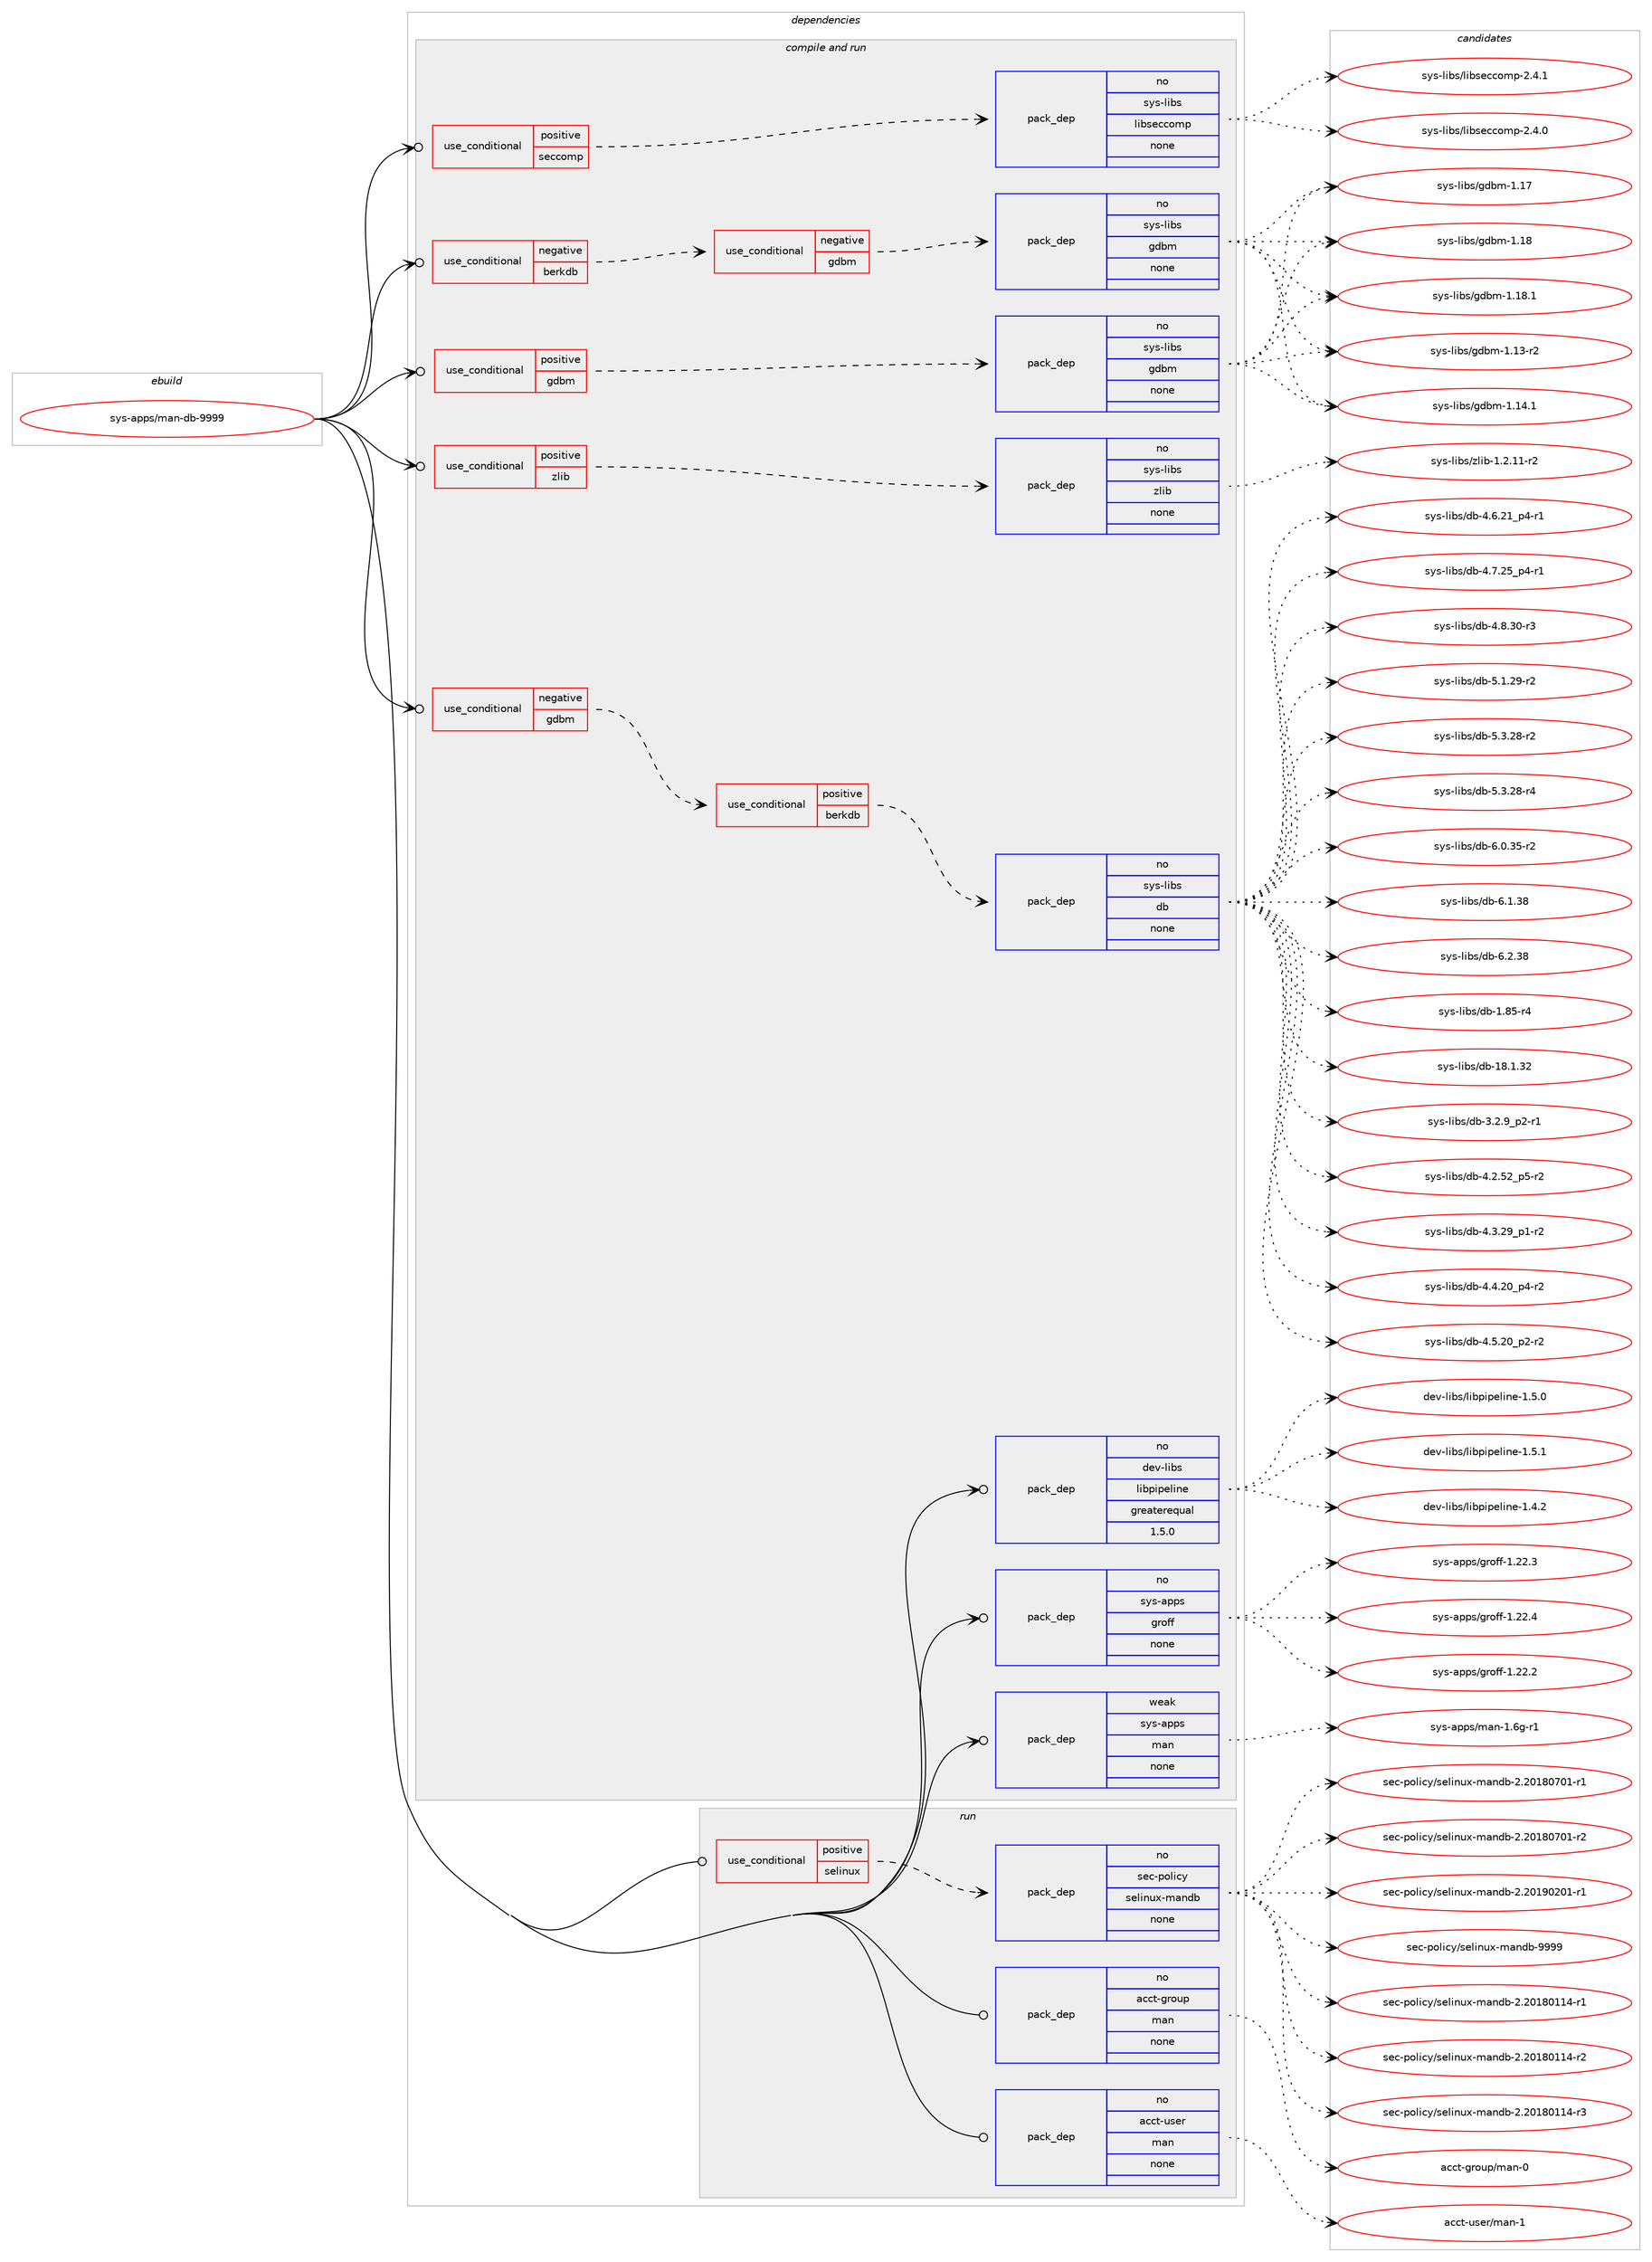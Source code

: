 digraph prolog {

# *************
# Graph options
# *************

newrank=true;
concentrate=true;
compound=true;
graph [rankdir=LR,fontname=Helvetica,fontsize=10,ranksep=1.5];#, ranksep=2.5, nodesep=0.2];
edge  [arrowhead=vee];
node  [fontname=Helvetica,fontsize=10];

# **********
# The ebuild
# **********

subgraph cluster_leftcol {
color=gray;
rank=same;
label=<<i>ebuild</i>>;
id [label="sys-apps/man-db-9999", color=red, width=4, href="../sys-apps/man-db-9999.svg"];
}

# ****************
# The dependencies
# ****************

subgraph cluster_midcol {
color=gray;
label=<<i>dependencies</i>>;
subgraph cluster_compile {
fillcolor="#eeeeee";
style=filled;
label=<<i>compile</i>>;
}
subgraph cluster_compileandrun {
fillcolor="#eeeeee";
style=filled;
label=<<i>compile and run</i>>;
subgraph cond211052 {
dependency876317 [label=<<TABLE BORDER="0" CELLBORDER="1" CELLSPACING="0" CELLPADDING="4"><TR><TD ROWSPAN="3" CELLPADDING="10">use_conditional</TD></TR><TR><TD>negative</TD></TR><TR><TD>berkdb</TD></TR></TABLE>>, shape=none, color=red];
subgraph cond211053 {
dependency876318 [label=<<TABLE BORDER="0" CELLBORDER="1" CELLSPACING="0" CELLPADDING="4"><TR><TD ROWSPAN="3" CELLPADDING="10">use_conditional</TD></TR><TR><TD>negative</TD></TR><TR><TD>gdbm</TD></TR></TABLE>>, shape=none, color=red];
subgraph pack649905 {
dependency876319 [label=<<TABLE BORDER="0" CELLBORDER="1" CELLSPACING="0" CELLPADDING="4" WIDTH="220"><TR><TD ROWSPAN="6" CELLPADDING="30">pack_dep</TD></TR><TR><TD WIDTH="110">no</TD></TR><TR><TD>sys-libs</TD></TR><TR><TD>gdbm</TD></TR><TR><TD>none</TD></TR><TR><TD></TD></TR></TABLE>>, shape=none, color=blue];
}
dependency876318:e -> dependency876319:w [weight=20,style="dashed",arrowhead="vee"];
}
dependency876317:e -> dependency876318:w [weight=20,style="dashed",arrowhead="vee"];
}
id:e -> dependency876317:w [weight=20,style="solid",arrowhead="odotvee"];
subgraph cond211054 {
dependency876320 [label=<<TABLE BORDER="0" CELLBORDER="1" CELLSPACING="0" CELLPADDING="4"><TR><TD ROWSPAN="3" CELLPADDING="10">use_conditional</TD></TR><TR><TD>negative</TD></TR><TR><TD>gdbm</TD></TR></TABLE>>, shape=none, color=red];
subgraph cond211055 {
dependency876321 [label=<<TABLE BORDER="0" CELLBORDER="1" CELLSPACING="0" CELLPADDING="4"><TR><TD ROWSPAN="3" CELLPADDING="10">use_conditional</TD></TR><TR><TD>positive</TD></TR><TR><TD>berkdb</TD></TR></TABLE>>, shape=none, color=red];
subgraph pack649906 {
dependency876322 [label=<<TABLE BORDER="0" CELLBORDER="1" CELLSPACING="0" CELLPADDING="4" WIDTH="220"><TR><TD ROWSPAN="6" CELLPADDING="30">pack_dep</TD></TR><TR><TD WIDTH="110">no</TD></TR><TR><TD>sys-libs</TD></TR><TR><TD>db</TD></TR><TR><TD>none</TD></TR><TR><TD></TD></TR></TABLE>>, shape=none, color=blue];
}
dependency876321:e -> dependency876322:w [weight=20,style="dashed",arrowhead="vee"];
}
dependency876320:e -> dependency876321:w [weight=20,style="dashed",arrowhead="vee"];
}
id:e -> dependency876320:w [weight=20,style="solid",arrowhead="odotvee"];
subgraph cond211056 {
dependency876323 [label=<<TABLE BORDER="0" CELLBORDER="1" CELLSPACING="0" CELLPADDING="4"><TR><TD ROWSPAN="3" CELLPADDING="10">use_conditional</TD></TR><TR><TD>positive</TD></TR><TR><TD>gdbm</TD></TR></TABLE>>, shape=none, color=red];
subgraph pack649907 {
dependency876324 [label=<<TABLE BORDER="0" CELLBORDER="1" CELLSPACING="0" CELLPADDING="4" WIDTH="220"><TR><TD ROWSPAN="6" CELLPADDING="30">pack_dep</TD></TR><TR><TD WIDTH="110">no</TD></TR><TR><TD>sys-libs</TD></TR><TR><TD>gdbm</TD></TR><TR><TD>none</TD></TR><TR><TD></TD></TR></TABLE>>, shape=none, color=blue];
}
dependency876323:e -> dependency876324:w [weight=20,style="dashed",arrowhead="vee"];
}
id:e -> dependency876323:w [weight=20,style="solid",arrowhead="odotvee"];
subgraph cond211057 {
dependency876325 [label=<<TABLE BORDER="0" CELLBORDER="1" CELLSPACING="0" CELLPADDING="4"><TR><TD ROWSPAN="3" CELLPADDING="10">use_conditional</TD></TR><TR><TD>positive</TD></TR><TR><TD>seccomp</TD></TR></TABLE>>, shape=none, color=red];
subgraph pack649908 {
dependency876326 [label=<<TABLE BORDER="0" CELLBORDER="1" CELLSPACING="0" CELLPADDING="4" WIDTH="220"><TR><TD ROWSPAN="6" CELLPADDING="30">pack_dep</TD></TR><TR><TD WIDTH="110">no</TD></TR><TR><TD>sys-libs</TD></TR><TR><TD>libseccomp</TD></TR><TR><TD>none</TD></TR><TR><TD></TD></TR></TABLE>>, shape=none, color=blue];
}
dependency876325:e -> dependency876326:w [weight=20,style="dashed",arrowhead="vee"];
}
id:e -> dependency876325:w [weight=20,style="solid",arrowhead="odotvee"];
subgraph cond211058 {
dependency876327 [label=<<TABLE BORDER="0" CELLBORDER="1" CELLSPACING="0" CELLPADDING="4"><TR><TD ROWSPAN="3" CELLPADDING="10">use_conditional</TD></TR><TR><TD>positive</TD></TR><TR><TD>zlib</TD></TR></TABLE>>, shape=none, color=red];
subgraph pack649909 {
dependency876328 [label=<<TABLE BORDER="0" CELLBORDER="1" CELLSPACING="0" CELLPADDING="4" WIDTH="220"><TR><TD ROWSPAN="6" CELLPADDING="30">pack_dep</TD></TR><TR><TD WIDTH="110">no</TD></TR><TR><TD>sys-libs</TD></TR><TR><TD>zlib</TD></TR><TR><TD>none</TD></TR><TR><TD></TD></TR></TABLE>>, shape=none, color=blue];
}
dependency876327:e -> dependency876328:w [weight=20,style="dashed",arrowhead="vee"];
}
id:e -> dependency876327:w [weight=20,style="solid",arrowhead="odotvee"];
subgraph pack649910 {
dependency876329 [label=<<TABLE BORDER="0" CELLBORDER="1" CELLSPACING="0" CELLPADDING="4" WIDTH="220"><TR><TD ROWSPAN="6" CELLPADDING="30">pack_dep</TD></TR><TR><TD WIDTH="110">no</TD></TR><TR><TD>dev-libs</TD></TR><TR><TD>libpipeline</TD></TR><TR><TD>greaterequal</TD></TR><TR><TD>1.5.0</TD></TR></TABLE>>, shape=none, color=blue];
}
id:e -> dependency876329:w [weight=20,style="solid",arrowhead="odotvee"];
subgraph pack649911 {
dependency876330 [label=<<TABLE BORDER="0" CELLBORDER="1" CELLSPACING="0" CELLPADDING="4" WIDTH="220"><TR><TD ROWSPAN="6" CELLPADDING="30">pack_dep</TD></TR><TR><TD WIDTH="110">no</TD></TR><TR><TD>sys-apps</TD></TR><TR><TD>groff</TD></TR><TR><TD>none</TD></TR><TR><TD></TD></TR></TABLE>>, shape=none, color=blue];
}
id:e -> dependency876330:w [weight=20,style="solid",arrowhead="odotvee"];
subgraph pack649912 {
dependency876331 [label=<<TABLE BORDER="0" CELLBORDER="1" CELLSPACING="0" CELLPADDING="4" WIDTH="220"><TR><TD ROWSPAN="6" CELLPADDING="30">pack_dep</TD></TR><TR><TD WIDTH="110">weak</TD></TR><TR><TD>sys-apps</TD></TR><TR><TD>man</TD></TR><TR><TD>none</TD></TR><TR><TD></TD></TR></TABLE>>, shape=none, color=blue];
}
id:e -> dependency876331:w [weight=20,style="solid",arrowhead="odotvee"];
}
subgraph cluster_run {
fillcolor="#eeeeee";
style=filled;
label=<<i>run</i>>;
subgraph cond211059 {
dependency876332 [label=<<TABLE BORDER="0" CELLBORDER="1" CELLSPACING="0" CELLPADDING="4"><TR><TD ROWSPAN="3" CELLPADDING="10">use_conditional</TD></TR><TR><TD>positive</TD></TR><TR><TD>selinux</TD></TR></TABLE>>, shape=none, color=red];
subgraph pack649913 {
dependency876333 [label=<<TABLE BORDER="0" CELLBORDER="1" CELLSPACING="0" CELLPADDING="4" WIDTH="220"><TR><TD ROWSPAN="6" CELLPADDING="30">pack_dep</TD></TR><TR><TD WIDTH="110">no</TD></TR><TR><TD>sec-policy</TD></TR><TR><TD>selinux-mandb</TD></TR><TR><TD>none</TD></TR><TR><TD></TD></TR></TABLE>>, shape=none, color=blue];
}
dependency876332:e -> dependency876333:w [weight=20,style="dashed",arrowhead="vee"];
}
id:e -> dependency876332:w [weight=20,style="solid",arrowhead="odot"];
subgraph pack649914 {
dependency876334 [label=<<TABLE BORDER="0" CELLBORDER="1" CELLSPACING="0" CELLPADDING="4" WIDTH="220"><TR><TD ROWSPAN="6" CELLPADDING="30">pack_dep</TD></TR><TR><TD WIDTH="110">no</TD></TR><TR><TD>acct-group</TD></TR><TR><TD>man</TD></TR><TR><TD>none</TD></TR><TR><TD></TD></TR></TABLE>>, shape=none, color=blue];
}
id:e -> dependency876334:w [weight=20,style="solid",arrowhead="odot"];
subgraph pack649915 {
dependency876335 [label=<<TABLE BORDER="0" CELLBORDER="1" CELLSPACING="0" CELLPADDING="4" WIDTH="220"><TR><TD ROWSPAN="6" CELLPADDING="30">pack_dep</TD></TR><TR><TD WIDTH="110">no</TD></TR><TR><TD>acct-user</TD></TR><TR><TD>man</TD></TR><TR><TD>none</TD></TR><TR><TD></TD></TR></TABLE>>, shape=none, color=blue];
}
id:e -> dependency876335:w [weight=20,style="solid",arrowhead="odot"];
}
}

# **************
# The candidates
# **************

subgraph cluster_choices {
rank=same;
color=gray;
label=<<i>candidates</i>>;

subgraph choice649905 {
color=black;
nodesep=1;
choice1151211154510810598115471031009810945494649514511450 [label="sys-libs/gdbm-1.13-r2", color=red, width=4,href="../sys-libs/gdbm-1.13-r2.svg"];
choice1151211154510810598115471031009810945494649524649 [label="sys-libs/gdbm-1.14.1", color=red, width=4,href="../sys-libs/gdbm-1.14.1.svg"];
choice115121115451081059811547103100981094549464955 [label="sys-libs/gdbm-1.17", color=red, width=4,href="../sys-libs/gdbm-1.17.svg"];
choice115121115451081059811547103100981094549464956 [label="sys-libs/gdbm-1.18", color=red, width=4,href="../sys-libs/gdbm-1.18.svg"];
choice1151211154510810598115471031009810945494649564649 [label="sys-libs/gdbm-1.18.1", color=red, width=4,href="../sys-libs/gdbm-1.18.1.svg"];
dependency876319:e -> choice1151211154510810598115471031009810945494649514511450:w [style=dotted,weight="100"];
dependency876319:e -> choice1151211154510810598115471031009810945494649524649:w [style=dotted,weight="100"];
dependency876319:e -> choice115121115451081059811547103100981094549464955:w [style=dotted,weight="100"];
dependency876319:e -> choice115121115451081059811547103100981094549464956:w [style=dotted,weight="100"];
dependency876319:e -> choice1151211154510810598115471031009810945494649564649:w [style=dotted,weight="100"];
}
subgraph choice649906 {
color=black;
nodesep=1;
choice1151211154510810598115471009845494656534511452 [label="sys-libs/db-1.85-r4", color=red, width=4,href="../sys-libs/db-1.85-r4.svg"];
choice115121115451081059811547100984549564649465150 [label="sys-libs/db-18.1.32", color=red, width=4,href="../sys-libs/db-18.1.32.svg"];
choice1151211154510810598115471009845514650465795112504511449 [label="sys-libs/db-3.2.9_p2-r1", color=red, width=4,href="../sys-libs/db-3.2.9_p2-r1.svg"];
choice115121115451081059811547100984552465046535095112534511450 [label="sys-libs/db-4.2.52_p5-r2", color=red, width=4,href="../sys-libs/db-4.2.52_p5-r2.svg"];
choice115121115451081059811547100984552465146505795112494511450 [label="sys-libs/db-4.3.29_p1-r2", color=red, width=4,href="../sys-libs/db-4.3.29_p1-r2.svg"];
choice115121115451081059811547100984552465246504895112524511450 [label="sys-libs/db-4.4.20_p4-r2", color=red, width=4,href="../sys-libs/db-4.4.20_p4-r2.svg"];
choice115121115451081059811547100984552465346504895112504511450 [label="sys-libs/db-4.5.20_p2-r2", color=red, width=4,href="../sys-libs/db-4.5.20_p2-r2.svg"];
choice115121115451081059811547100984552465446504995112524511449 [label="sys-libs/db-4.6.21_p4-r1", color=red, width=4,href="../sys-libs/db-4.6.21_p4-r1.svg"];
choice115121115451081059811547100984552465546505395112524511449 [label="sys-libs/db-4.7.25_p4-r1", color=red, width=4,href="../sys-libs/db-4.7.25_p4-r1.svg"];
choice11512111545108105981154710098455246564651484511451 [label="sys-libs/db-4.8.30-r3", color=red, width=4,href="../sys-libs/db-4.8.30-r3.svg"];
choice11512111545108105981154710098455346494650574511450 [label="sys-libs/db-5.1.29-r2", color=red, width=4,href="../sys-libs/db-5.1.29-r2.svg"];
choice11512111545108105981154710098455346514650564511450 [label="sys-libs/db-5.3.28-r2", color=red, width=4,href="../sys-libs/db-5.3.28-r2.svg"];
choice11512111545108105981154710098455346514650564511452 [label="sys-libs/db-5.3.28-r4", color=red, width=4,href="../sys-libs/db-5.3.28-r4.svg"];
choice11512111545108105981154710098455446484651534511450 [label="sys-libs/db-6.0.35-r2", color=red, width=4,href="../sys-libs/db-6.0.35-r2.svg"];
choice1151211154510810598115471009845544649465156 [label="sys-libs/db-6.1.38", color=red, width=4,href="../sys-libs/db-6.1.38.svg"];
choice1151211154510810598115471009845544650465156 [label="sys-libs/db-6.2.38", color=red, width=4,href="../sys-libs/db-6.2.38.svg"];
dependency876322:e -> choice1151211154510810598115471009845494656534511452:w [style=dotted,weight="100"];
dependency876322:e -> choice115121115451081059811547100984549564649465150:w [style=dotted,weight="100"];
dependency876322:e -> choice1151211154510810598115471009845514650465795112504511449:w [style=dotted,weight="100"];
dependency876322:e -> choice115121115451081059811547100984552465046535095112534511450:w [style=dotted,weight="100"];
dependency876322:e -> choice115121115451081059811547100984552465146505795112494511450:w [style=dotted,weight="100"];
dependency876322:e -> choice115121115451081059811547100984552465246504895112524511450:w [style=dotted,weight="100"];
dependency876322:e -> choice115121115451081059811547100984552465346504895112504511450:w [style=dotted,weight="100"];
dependency876322:e -> choice115121115451081059811547100984552465446504995112524511449:w [style=dotted,weight="100"];
dependency876322:e -> choice115121115451081059811547100984552465546505395112524511449:w [style=dotted,weight="100"];
dependency876322:e -> choice11512111545108105981154710098455246564651484511451:w [style=dotted,weight="100"];
dependency876322:e -> choice11512111545108105981154710098455346494650574511450:w [style=dotted,weight="100"];
dependency876322:e -> choice11512111545108105981154710098455346514650564511450:w [style=dotted,weight="100"];
dependency876322:e -> choice11512111545108105981154710098455346514650564511452:w [style=dotted,weight="100"];
dependency876322:e -> choice11512111545108105981154710098455446484651534511450:w [style=dotted,weight="100"];
dependency876322:e -> choice1151211154510810598115471009845544649465156:w [style=dotted,weight="100"];
dependency876322:e -> choice1151211154510810598115471009845544650465156:w [style=dotted,weight="100"];
}
subgraph choice649907 {
color=black;
nodesep=1;
choice1151211154510810598115471031009810945494649514511450 [label="sys-libs/gdbm-1.13-r2", color=red, width=4,href="../sys-libs/gdbm-1.13-r2.svg"];
choice1151211154510810598115471031009810945494649524649 [label="sys-libs/gdbm-1.14.1", color=red, width=4,href="../sys-libs/gdbm-1.14.1.svg"];
choice115121115451081059811547103100981094549464955 [label="sys-libs/gdbm-1.17", color=red, width=4,href="../sys-libs/gdbm-1.17.svg"];
choice115121115451081059811547103100981094549464956 [label="sys-libs/gdbm-1.18", color=red, width=4,href="../sys-libs/gdbm-1.18.svg"];
choice1151211154510810598115471031009810945494649564649 [label="sys-libs/gdbm-1.18.1", color=red, width=4,href="../sys-libs/gdbm-1.18.1.svg"];
dependency876324:e -> choice1151211154510810598115471031009810945494649514511450:w [style=dotted,weight="100"];
dependency876324:e -> choice1151211154510810598115471031009810945494649524649:w [style=dotted,weight="100"];
dependency876324:e -> choice115121115451081059811547103100981094549464955:w [style=dotted,weight="100"];
dependency876324:e -> choice115121115451081059811547103100981094549464956:w [style=dotted,weight="100"];
dependency876324:e -> choice1151211154510810598115471031009810945494649564649:w [style=dotted,weight="100"];
}
subgraph choice649908 {
color=black;
nodesep=1;
choice115121115451081059811547108105981151019999111109112455046524648 [label="sys-libs/libseccomp-2.4.0", color=red, width=4,href="../sys-libs/libseccomp-2.4.0.svg"];
choice115121115451081059811547108105981151019999111109112455046524649 [label="sys-libs/libseccomp-2.4.1", color=red, width=4,href="../sys-libs/libseccomp-2.4.1.svg"];
dependency876326:e -> choice115121115451081059811547108105981151019999111109112455046524648:w [style=dotted,weight="100"];
dependency876326:e -> choice115121115451081059811547108105981151019999111109112455046524649:w [style=dotted,weight="100"];
}
subgraph choice649909 {
color=black;
nodesep=1;
choice11512111545108105981154712210810598454946504649494511450 [label="sys-libs/zlib-1.2.11-r2", color=red, width=4,href="../sys-libs/zlib-1.2.11-r2.svg"];
dependency876328:e -> choice11512111545108105981154712210810598454946504649494511450:w [style=dotted,weight="100"];
}
subgraph choice649910 {
color=black;
nodesep=1;
choice10010111845108105981154710810598112105112101108105110101454946524650 [label="dev-libs/libpipeline-1.4.2", color=red, width=4,href="../dev-libs/libpipeline-1.4.2.svg"];
choice10010111845108105981154710810598112105112101108105110101454946534648 [label="dev-libs/libpipeline-1.5.0", color=red, width=4,href="../dev-libs/libpipeline-1.5.0.svg"];
choice10010111845108105981154710810598112105112101108105110101454946534649 [label="dev-libs/libpipeline-1.5.1", color=red, width=4,href="../dev-libs/libpipeline-1.5.1.svg"];
dependency876329:e -> choice10010111845108105981154710810598112105112101108105110101454946524650:w [style=dotted,weight="100"];
dependency876329:e -> choice10010111845108105981154710810598112105112101108105110101454946534648:w [style=dotted,weight="100"];
dependency876329:e -> choice10010111845108105981154710810598112105112101108105110101454946534649:w [style=dotted,weight="100"];
}
subgraph choice649911 {
color=black;
nodesep=1;
choice11512111545971121121154710311411110210245494650504650 [label="sys-apps/groff-1.22.2", color=red, width=4,href="../sys-apps/groff-1.22.2.svg"];
choice11512111545971121121154710311411110210245494650504651 [label="sys-apps/groff-1.22.3", color=red, width=4,href="../sys-apps/groff-1.22.3.svg"];
choice11512111545971121121154710311411110210245494650504652 [label="sys-apps/groff-1.22.4", color=red, width=4,href="../sys-apps/groff-1.22.4.svg"];
dependency876330:e -> choice11512111545971121121154710311411110210245494650504650:w [style=dotted,weight="100"];
dependency876330:e -> choice11512111545971121121154710311411110210245494650504651:w [style=dotted,weight="100"];
dependency876330:e -> choice11512111545971121121154710311411110210245494650504652:w [style=dotted,weight="100"];
}
subgraph choice649912 {
color=black;
nodesep=1;
choice11512111545971121121154710997110454946541034511449 [label="sys-apps/man-1.6g-r1", color=red, width=4,href="../sys-apps/man-1.6g-r1.svg"];
dependency876331:e -> choice11512111545971121121154710997110454946541034511449:w [style=dotted,weight="100"];
}
subgraph choice649913 {
color=black;
nodesep=1;
choice1151019945112111108105991214711510110810511011712045109971101009845504650484956484949524511449 [label="sec-policy/selinux-mandb-2.20180114-r1", color=red, width=4,href="../sec-policy/selinux-mandb-2.20180114-r1.svg"];
choice1151019945112111108105991214711510110810511011712045109971101009845504650484956484949524511450 [label="sec-policy/selinux-mandb-2.20180114-r2", color=red, width=4,href="../sec-policy/selinux-mandb-2.20180114-r2.svg"];
choice1151019945112111108105991214711510110810511011712045109971101009845504650484956484949524511451 [label="sec-policy/selinux-mandb-2.20180114-r3", color=red, width=4,href="../sec-policy/selinux-mandb-2.20180114-r3.svg"];
choice1151019945112111108105991214711510110810511011712045109971101009845504650484956485548494511449 [label="sec-policy/selinux-mandb-2.20180701-r1", color=red, width=4,href="../sec-policy/selinux-mandb-2.20180701-r1.svg"];
choice1151019945112111108105991214711510110810511011712045109971101009845504650484956485548494511450 [label="sec-policy/selinux-mandb-2.20180701-r2", color=red, width=4,href="../sec-policy/selinux-mandb-2.20180701-r2.svg"];
choice1151019945112111108105991214711510110810511011712045109971101009845504650484957485048494511449 [label="sec-policy/selinux-mandb-2.20190201-r1", color=red, width=4,href="../sec-policy/selinux-mandb-2.20190201-r1.svg"];
choice115101994511211110810599121471151011081051101171204510997110100984557575757 [label="sec-policy/selinux-mandb-9999", color=red, width=4,href="../sec-policy/selinux-mandb-9999.svg"];
dependency876333:e -> choice1151019945112111108105991214711510110810511011712045109971101009845504650484956484949524511449:w [style=dotted,weight="100"];
dependency876333:e -> choice1151019945112111108105991214711510110810511011712045109971101009845504650484956484949524511450:w [style=dotted,weight="100"];
dependency876333:e -> choice1151019945112111108105991214711510110810511011712045109971101009845504650484956484949524511451:w [style=dotted,weight="100"];
dependency876333:e -> choice1151019945112111108105991214711510110810511011712045109971101009845504650484956485548494511449:w [style=dotted,weight="100"];
dependency876333:e -> choice1151019945112111108105991214711510110810511011712045109971101009845504650484956485548494511450:w [style=dotted,weight="100"];
dependency876333:e -> choice1151019945112111108105991214711510110810511011712045109971101009845504650484957485048494511449:w [style=dotted,weight="100"];
dependency876333:e -> choice115101994511211110810599121471151011081051101171204510997110100984557575757:w [style=dotted,weight="100"];
}
subgraph choice649914 {
color=black;
nodesep=1;
choice9799991164510311411111711247109971104548 [label="acct-group/man-0", color=red, width=4,href="../acct-group/man-0.svg"];
dependency876334:e -> choice9799991164510311411111711247109971104548:w [style=dotted,weight="100"];
}
subgraph choice649915 {
color=black;
nodesep=1;
choice9799991164511711510111447109971104549 [label="acct-user/man-1", color=red, width=4,href="../acct-user/man-1.svg"];
dependency876335:e -> choice9799991164511711510111447109971104549:w [style=dotted,weight="100"];
}
}

}

